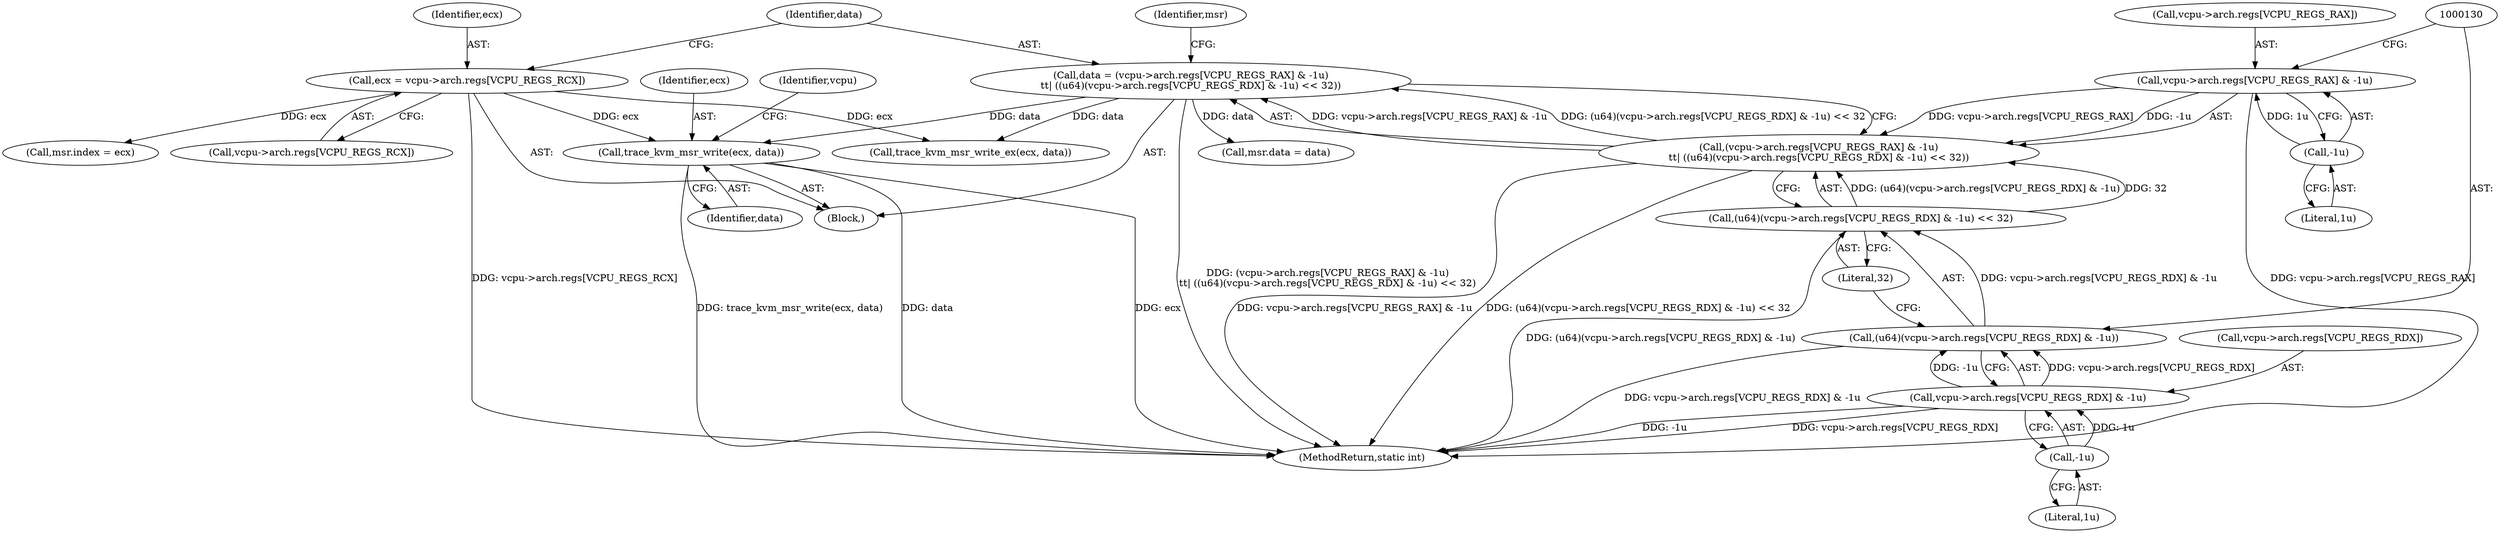 digraph "0_linux_854e8bb1aa06c578c2c9145fa6bfe3680ef63b23_0@API" {
"1000173" [label="(Call,trace_kvm_msr_write(ecx, data))"];
"1000105" [label="(Call,ecx = vcpu->arch.regs[VCPU_REGS_RCX])"];
"1000115" [label="(Call,data = (vcpu->arch.regs[VCPU_REGS_RAX] & -1u)\n\t\t| ((u64)(vcpu->arch.regs[VCPU_REGS_RDX] & -1u) << 32))"];
"1000117" [label="(Call,(vcpu->arch.regs[VCPU_REGS_RAX] & -1u)\n\t\t| ((u64)(vcpu->arch.regs[VCPU_REGS_RDX] & -1u) << 32))"];
"1000118" [label="(Call,vcpu->arch.regs[VCPU_REGS_RAX] & -1u)"];
"1000126" [label="(Call,-1u)"];
"1000128" [label="(Call,(u64)(vcpu->arch.regs[VCPU_REGS_RDX] & -1u) << 32)"];
"1000129" [label="(Call,(u64)(vcpu->arch.regs[VCPU_REGS_RDX] & -1u))"];
"1000131" [label="(Call,vcpu->arch.regs[VCPU_REGS_RDX] & -1u)"];
"1000139" [label="(Call,-1u)"];
"1000105" [label="(Call,ecx = vcpu->arch.regs[VCPU_REGS_RCX])"];
"1000131" [label="(Call,vcpu->arch.regs[VCPU_REGS_RDX] & -1u)"];
"1000142" [label="(Call,msr.data = data)"];
"1000165" [label="(Call,trace_kvm_msr_write_ex(ecx, data))"];
"1000140" [label="(Literal,1u)"];
"1000115" [label="(Call,data = (vcpu->arch.regs[VCPU_REGS_RAX] & -1u)\n\t\t| ((u64)(vcpu->arch.regs[VCPU_REGS_RDX] & -1u) << 32))"];
"1000119" [label="(Call,vcpu->arch.regs[VCPU_REGS_RAX])"];
"1000175" [label="(Identifier,data)"];
"1000144" [label="(Identifier,msr)"];
"1000177" [label="(Identifier,vcpu)"];
"1000147" [label="(Call,msr.index = ecx)"];
"1000126" [label="(Call,-1u)"];
"1000116" [label="(Identifier,data)"];
"1000180" [label="(MethodReturn,static int)"];
"1000127" [label="(Literal,1u)"];
"1000132" [label="(Call,vcpu->arch.regs[VCPU_REGS_RDX])"];
"1000117" [label="(Call,(vcpu->arch.regs[VCPU_REGS_RAX] & -1u)\n\t\t| ((u64)(vcpu->arch.regs[VCPU_REGS_RDX] & -1u) << 32))"];
"1000174" [label="(Identifier,ecx)"];
"1000128" [label="(Call,(u64)(vcpu->arch.regs[VCPU_REGS_RDX] & -1u) << 32)"];
"1000139" [label="(Call,-1u)"];
"1000106" [label="(Identifier,ecx)"];
"1000173" [label="(Call,trace_kvm_msr_write(ecx, data))"];
"1000141" [label="(Literal,32)"];
"1000107" [label="(Call,vcpu->arch.regs[VCPU_REGS_RCX])"];
"1000129" [label="(Call,(u64)(vcpu->arch.regs[VCPU_REGS_RDX] & -1u))"];
"1000118" [label="(Call,vcpu->arch.regs[VCPU_REGS_RAX] & -1u)"];
"1000102" [label="(Block,)"];
"1000173" -> "1000102"  [label="AST: "];
"1000173" -> "1000175"  [label="CFG: "];
"1000174" -> "1000173"  [label="AST: "];
"1000175" -> "1000173"  [label="AST: "];
"1000177" -> "1000173"  [label="CFG: "];
"1000173" -> "1000180"  [label="DDG: trace_kvm_msr_write(ecx, data)"];
"1000173" -> "1000180"  [label="DDG: ecx"];
"1000173" -> "1000180"  [label="DDG: data"];
"1000105" -> "1000173"  [label="DDG: ecx"];
"1000115" -> "1000173"  [label="DDG: data"];
"1000105" -> "1000102"  [label="AST: "];
"1000105" -> "1000107"  [label="CFG: "];
"1000106" -> "1000105"  [label="AST: "];
"1000107" -> "1000105"  [label="AST: "];
"1000116" -> "1000105"  [label="CFG: "];
"1000105" -> "1000180"  [label="DDG: vcpu->arch.regs[VCPU_REGS_RCX]"];
"1000105" -> "1000147"  [label="DDG: ecx"];
"1000105" -> "1000165"  [label="DDG: ecx"];
"1000115" -> "1000102"  [label="AST: "];
"1000115" -> "1000117"  [label="CFG: "];
"1000116" -> "1000115"  [label="AST: "];
"1000117" -> "1000115"  [label="AST: "];
"1000144" -> "1000115"  [label="CFG: "];
"1000115" -> "1000180"  [label="DDG: (vcpu->arch.regs[VCPU_REGS_RAX] & -1u)\n\t\t| ((u64)(vcpu->arch.regs[VCPU_REGS_RDX] & -1u) << 32)"];
"1000117" -> "1000115"  [label="DDG: vcpu->arch.regs[VCPU_REGS_RAX] & -1u"];
"1000117" -> "1000115"  [label="DDG: (u64)(vcpu->arch.regs[VCPU_REGS_RDX] & -1u) << 32"];
"1000115" -> "1000142"  [label="DDG: data"];
"1000115" -> "1000165"  [label="DDG: data"];
"1000117" -> "1000128"  [label="CFG: "];
"1000118" -> "1000117"  [label="AST: "];
"1000128" -> "1000117"  [label="AST: "];
"1000117" -> "1000180"  [label="DDG: vcpu->arch.regs[VCPU_REGS_RAX] & -1u"];
"1000117" -> "1000180"  [label="DDG: (u64)(vcpu->arch.regs[VCPU_REGS_RDX] & -1u) << 32"];
"1000118" -> "1000117"  [label="DDG: vcpu->arch.regs[VCPU_REGS_RAX]"];
"1000118" -> "1000117"  [label="DDG: -1u"];
"1000128" -> "1000117"  [label="DDG: (u64)(vcpu->arch.regs[VCPU_REGS_RDX] & -1u)"];
"1000128" -> "1000117"  [label="DDG: 32"];
"1000118" -> "1000126"  [label="CFG: "];
"1000119" -> "1000118"  [label="AST: "];
"1000126" -> "1000118"  [label="AST: "];
"1000130" -> "1000118"  [label="CFG: "];
"1000118" -> "1000180"  [label="DDG: vcpu->arch.regs[VCPU_REGS_RAX]"];
"1000126" -> "1000118"  [label="DDG: 1u"];
"1000126" -> "1000127"  [label="CFG: "];
"1000127" -> "1000126"  [label="AST: "];
"1000128" -> "1000141"  [label="CFG: "];
"1000129" -> "1000128"  [label="AST: "];
"1000141" -> "1000128"  [label="AST: "];
"1000128" -> "1000180"  [label="DDG: (u64)(vcpu->arch.regs[VCPU_REGS_RDX] & -1u)"];
"1000129" -> "1000128"  [label="DDG: vcpu->arch.regs[VCPU_REGS_RDX] & -1u"];
"1000129" -> "1000131"  [label="CFG: "];
"1000130" -> "1000129"  [label="AST: "];
"1000131" -> "1000129"  [label="AST: "];
"1000141" -> "1000129"  [label="CFG: "];
"1000129" -> "1000180"  [label="DDG: vcpu->arch.regs[VCPU_REGS_RDX] & -1u"];
"1000131" -> "1000129"  [label="DDG: vcpu->arch.regs[VCPU_REGS_RDX]"];
"1000131" -> "1000129"  [label="DDG: -1u"];
"1000131" -> "1000139"  [label="CFG: "];
"1000132" -> "1000131"  [label="AST: "];
"1000139" -> "1000131"  [label="AST: "];
"1000131" -> "1000180"  [label="DDG: vcpu->arch.regs[VCPU_REGS_RDX]"];
"1000131" -> "1000180"  [label="DDG: -1u"];
"1000139" -> "1000131"  [label="DDG: 1u"];
"1000139" -> "1000140"  [label="CFG: "];
"1000140" -> "1000139"  [label="AST: "];
}
